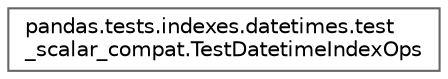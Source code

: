 digraph "Graphical Class Hierarchy"
{
 // LATEX_PDF_SIZE
  bgcolor="transparent";
  edge [fontname=Helvetica,fontsize=10,labelfontname=Helvetica,labelfontsize=10];
  node [fontname=Helvetica,fontsize=10,shape=box,height=0.2,width=0.4];
  rankdir="LR";
  Node0 [id="Node000000",label="pandas.tests.indexes.datetimes.test\l_scalar_compat.TestDatetimeIndexOps",height=0.2,width=0.4,color="grey40", fillcolor="white", style="filled",URL="$d1/d6f/classpandas_1_1tests_1_1indexes_1_1datetimes_1_1test__scalar__compat_1_1TestDatetimeIndexOps.html",tooltip=" "];
}
